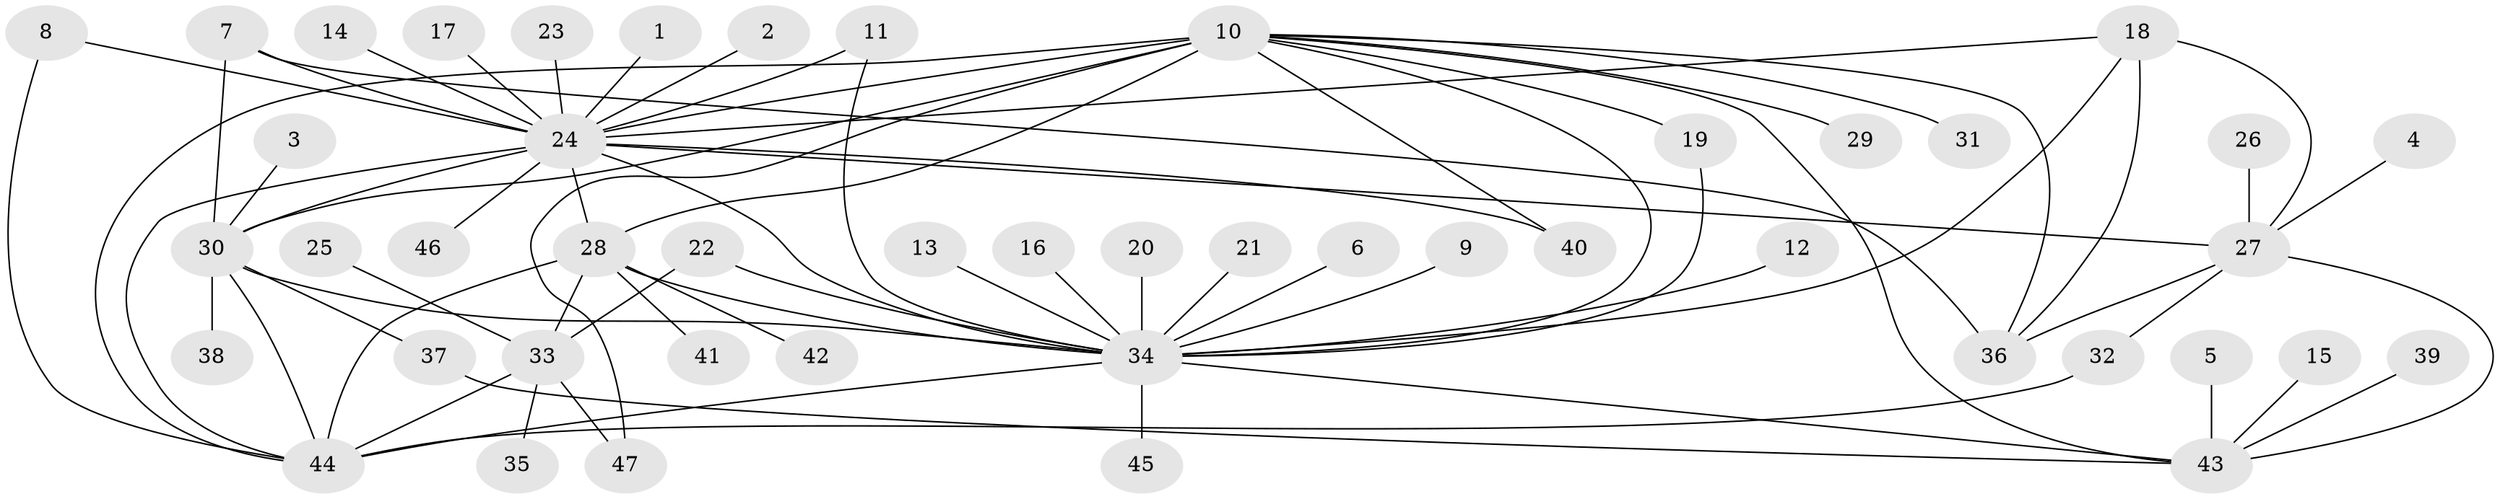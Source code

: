 // original degree distribution, {22: 0.011111111111111112, 21: 0.011111111111111112, 1: 0.4888888888888889, 7: 0.011111111111111112, 5: 0.022222222222222223, 9: 0.022222222222222223, 10: 0.011111111111111112, 2: 0.18888888888888888, 8: 0.022222222222222223, 3: 0.13333333333333333, 4: 0.06666666666666667, 6: 0.011111111111111112}
// Generated by graph-tools (version 1.1) at 2025/49/03/09/25 03:49:57]
// undirected, 47 vertices, 72 edges
graph export_dot {
graph [start="1"]
  node [color=gray90,style=filled];
  1;
  2;
  3;
  4;
  5;
  6;
  7;
  8;
  9;
  10;
  11;
  12;
  13;
  14;
  15;
  16;
  17;
  18;
  19;
  20;
  21;
  22;
  23;
  24;
  25;
  26;
  27;
  28;
  29;
  30;
  31;
  32;
  33;
  34;
  35;
  36;
  37;
  38;
  39;
  40;
  41;
  42;
  43;
  44;
  45;
  46;
  47;
  1 -- 24 [weight=1.0];
  2 -- 24 [weight=1.0];
  3 -- 30 [weight=1.0];
  4 -- 27 [weight=1.0];
  5 -- 43 [weight=1.0];
  6 -- 34 [weight=1.0];
  7 -- 24 [weight=1.0];
  7 -- 30 [weight=1.0];
  7 -- 36 [weight=1.0];
  8 -- 24 [weight=1.0];
  8 -- 44 [weight=1.0];
  9 -- 34 [weight=1.0];
  10 -- 19 [weight=1.0];
  10 -- 24 [weight=1.0];
  10 -- 28 [weight=3.0];
  10 -- 29 [weight=1.0];
  10 -- 30 [weight=2.0];
  10 -- 31 [weight=1.0];
  10 -- 34 [weight=1.0];
  10 -- 36 [weight=2.0];
  10 -- 40 [weight=1.0];
  10 -- 43 [weight=1.0];
  10 -- 44 [weight=1.0];
  10 -- 47 [weight=1.0];
  11 -- 24 [weight=1.0];
  11 -- 34 [weight=1.0];
  12 -- 34 [weight=1.0];
  13 -- 34 [weight=1.0];
  14 -- 24 [weight=1.0];
  15 -- 43 [weight=1.0];
  16 -- 34 [weight=1.0];
  17 -- 24 [weight=1.0];
  18 -- 24 [weight=1.0];
  18 -- 27 [weight=1.0];
  18 -- 34 [weight=1.0];
  18 -- 36 [weight=1.0];
  19 -- 34 [weight=1.0];
  20 -- 34 [weight=1.0];
  21 -- 34 [weight=1.0];
  22 -- 33 [weight=1.0];
  22 -- 34 [weight=1.0];
  23 -- 24 [weight=1.0];
  24 -- 27 [weight=1.0];
  24 -- 28 [weight=1.0];
  24 -- 30 [weight=2.0];
  24 -- 34 [weight=1.0];
  24 -- 40 [weight=1.0];
  24 -- 44 [weight=1.0];
  24 -- 46 [weight=1.0];
  25 -- 33 [weight=1.0];
  26 -- 27 [weight=1.0];
  27 -- 32 [weight=1.0];
  27 -- 36 [weight=1.0];
  27 -- 43 [weight=1.0];
  28 -- 33 [weight=1.0];
  28 -- 34 [weight=1.0];
  28 -- 41 [weight=1.0];
  28 -- 42 [weight=1.0];
  28 -- 44 [weight=1.0];
  30 -- 34 [weight=1.0];
  30 -- 37 [weight=1.0];
  30 -- 38 [weight=1.0];
  30 -- 44 [weight=1.0];
  32 -- 44 [weight=1.0];
  33 -- 35 [weight=1.0];
  33 -- 44 [weight=1.0];
  33 -- 47 [weight=1.0];
  34 -- 43 [weight=1.0];
  34 -- 44 [weight=1.0];
  34 -- 45 [weight=1.0];
  37 -- 43 [weight=1.0];
  39 -- 43 [weight=1.0];
}
